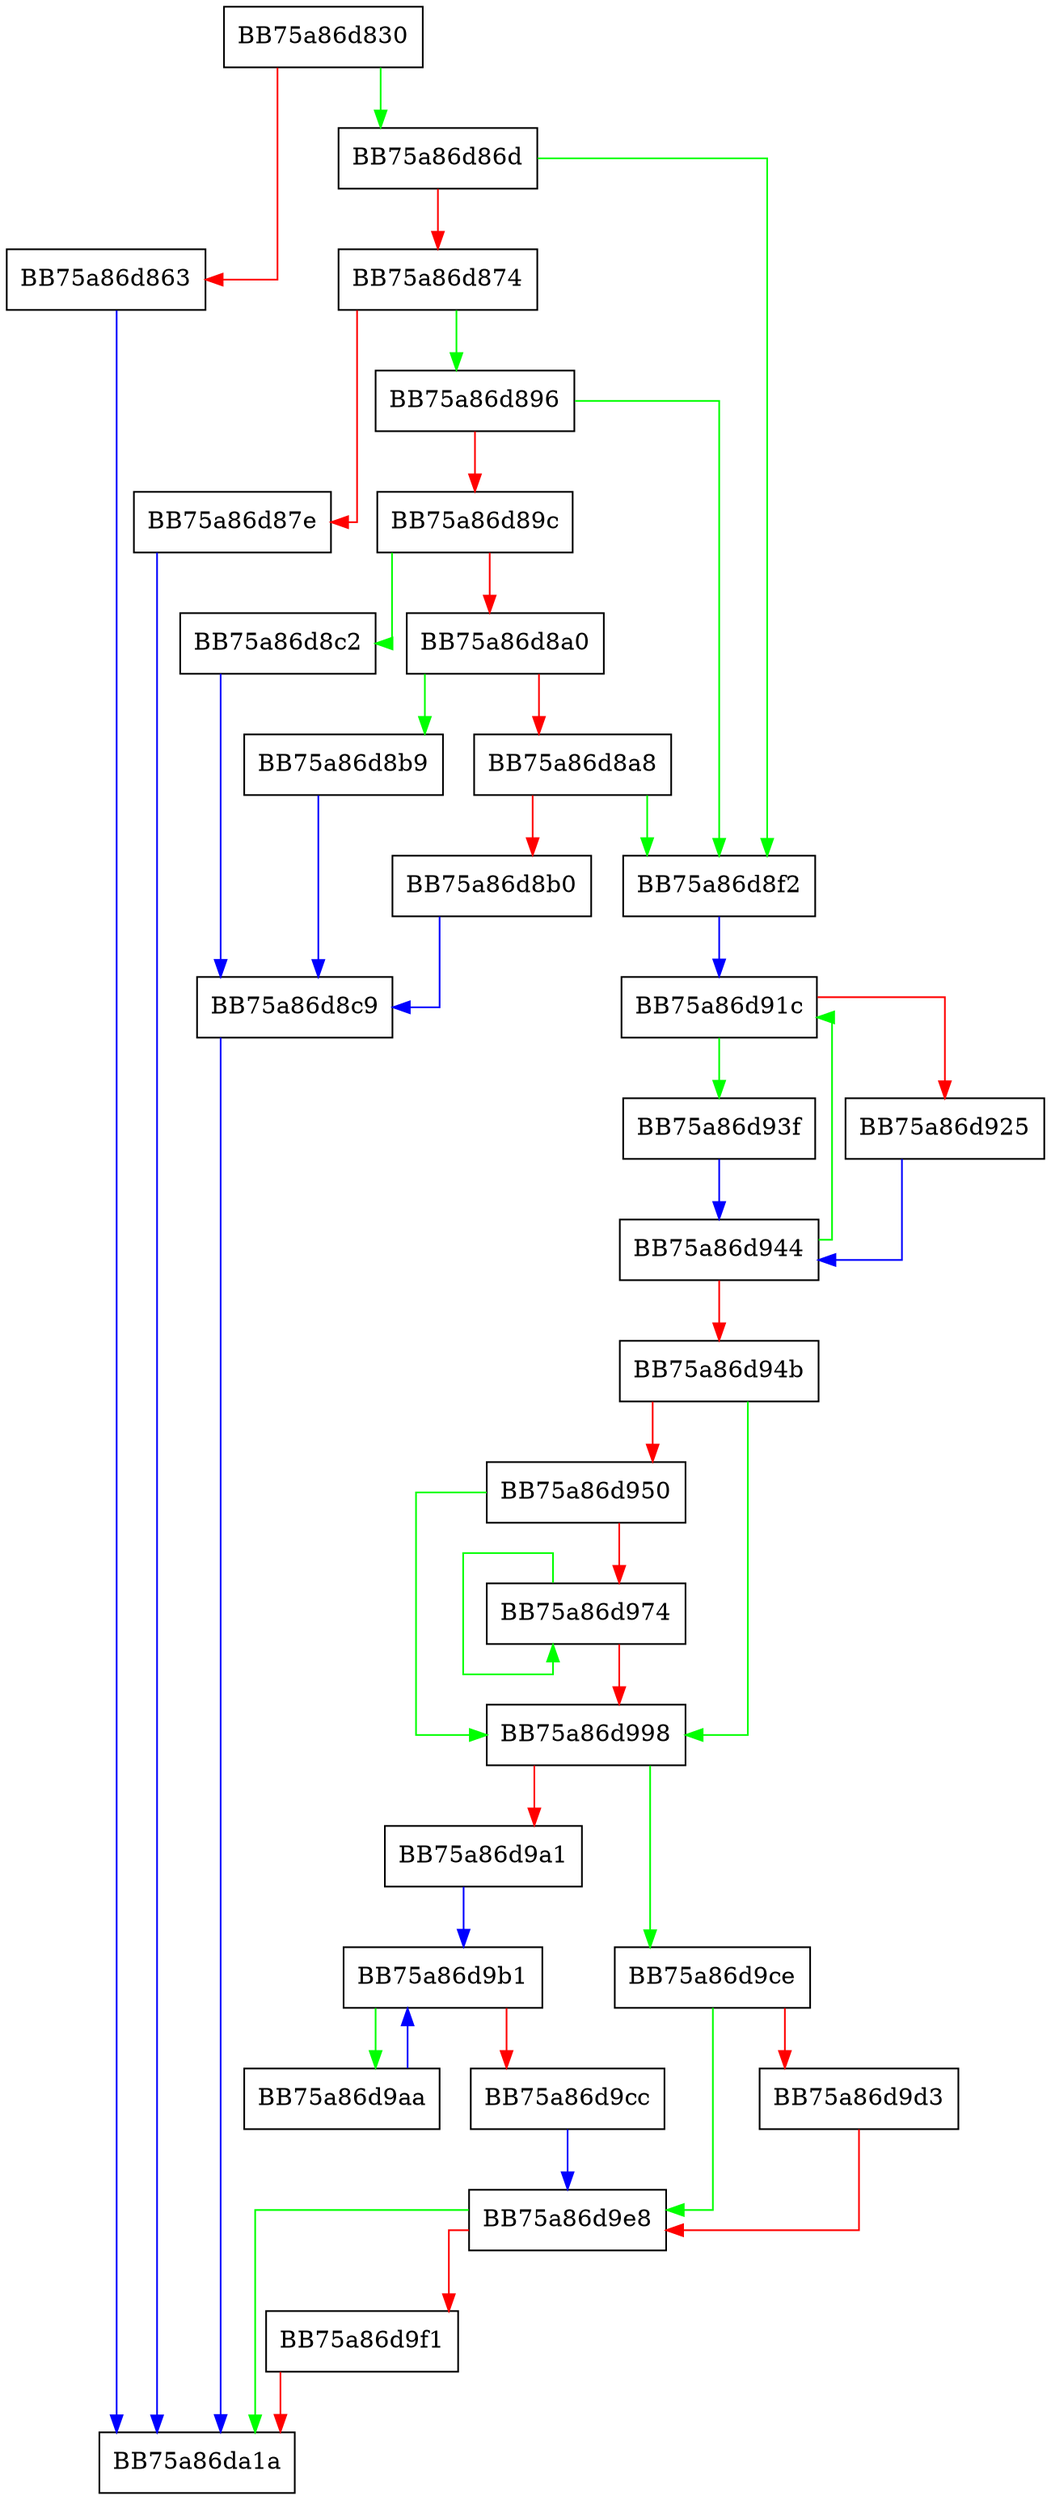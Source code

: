 digraph AppendIPv6 {
  node [shape="box"];
  graph [splines=ortho];
  BB75a86d830 -> BB75a86d86d [color="green"];
  BB75a86d830 -> BB75a86d863 [color="red"];
  BB75a86d863 -> BB75a86da1a [color="blue"];
  BB75a86d86d -> BB75a86d8f2 [color="green"];
  BB75a86d86d -> BB75a86d874 [color="red"];
  BB75a86d874 -> BB75a86d896 [color="green"];
  BB75a86d874 -> BB75a86d87e [color="red"];
  BB75a86d87e -> BB75a86da1a [color="blue"];
  BB75a86d896 -> BB75a86d8f2 [color="green"];
  BB75a86d896 -> BB75a86d89c [color="red"];
  BB75a86d89c -> BB75a86d8c2 [color="green"];
  BB75a86d89c -> BB75a86d8a0 [color="red"];
  BB75a86d8a0 -> BB75a86d8b9 [color="green"];
  BB75a86d8a0 -> BB75a86d8a8 [color="red"];
  BB75a86d8a8 -> BB75a86d8f2 [color="green"];
  BB75a86d8a8 -> BB75a86d8b0 [color="red"];
  BB75a86d8b0 -> BB75a86d8c9 [color="blue"];
  BB75a86d8b9 -> BB75a86d8c9 [color="blue"];
  BB75a86d8c2 -> BB75a86d8c9 [color="blue"];
  BB75a86d8c9 -> BB75a86da1a [color="blue"];
  BB75a86d8f2 -> BB75a86d91c [color="blue"];
  BB75a86d91c -> BB75a86d93f [color="green"];
  BB75a86d91c -> BB75a86d925 [color="red"];
  BB75a86d925 -> BB75a86d944 [color="blue"];
  BB75a86d93f -> BB75a86d944 [color="blue"];
  BB75a86d944 -> BB75a86d91c [color="green"];
  BB75a86d944 -> BB75a86d94b [color="red"];
  BB75a86d94b -> BB75a86d998 [color="green"];
  BB75a86d94b -> BB75a86d950 [color="red"];
  BB75a86d950 -> BB75a86d998 [color="green"];
  BB75a86d950 -> BB75a86d974 [color="red"];
  BB75a86d974 -> BB75a86d974 [color="green"];
  BB75a86d974 -> BB75a86d998 [color="red"];
  BB75a86d998 -> BB75a86d9ce [color="green"];
  BB75a86d998 -> BB75a86d9a1 [color="red"];
  BB75a86d9a1 -> BB75a86d9b1 [color="blue"];
  BB75a86d9aa -> BB75a86d9b1 [color="blue"];
  BB75a86d9b1 -> BB75a86d9aa [color="green"];
  BB75a86d9b1 -> BB75a86d9cc [color="red"];
  BB75a86d9cc -> BB75a86d9e8 [color="blue"];
  BB75a86d9ce -> BB75a86d9e8 [color="green"];
  BB75a86d9ce -> BB75a86d9d3 [color="red"];
  BB75a86d9d3 -> BB75a86d9e8 [color="red"];
  BB75a86d9e8 -> BB75a86da1a [color="green"];
  BB75a86d9e8 -> BB75a86d9f1 [color="red"];
  BB75a86d9f1 -> BB75a86da1a [color="red"];
}
